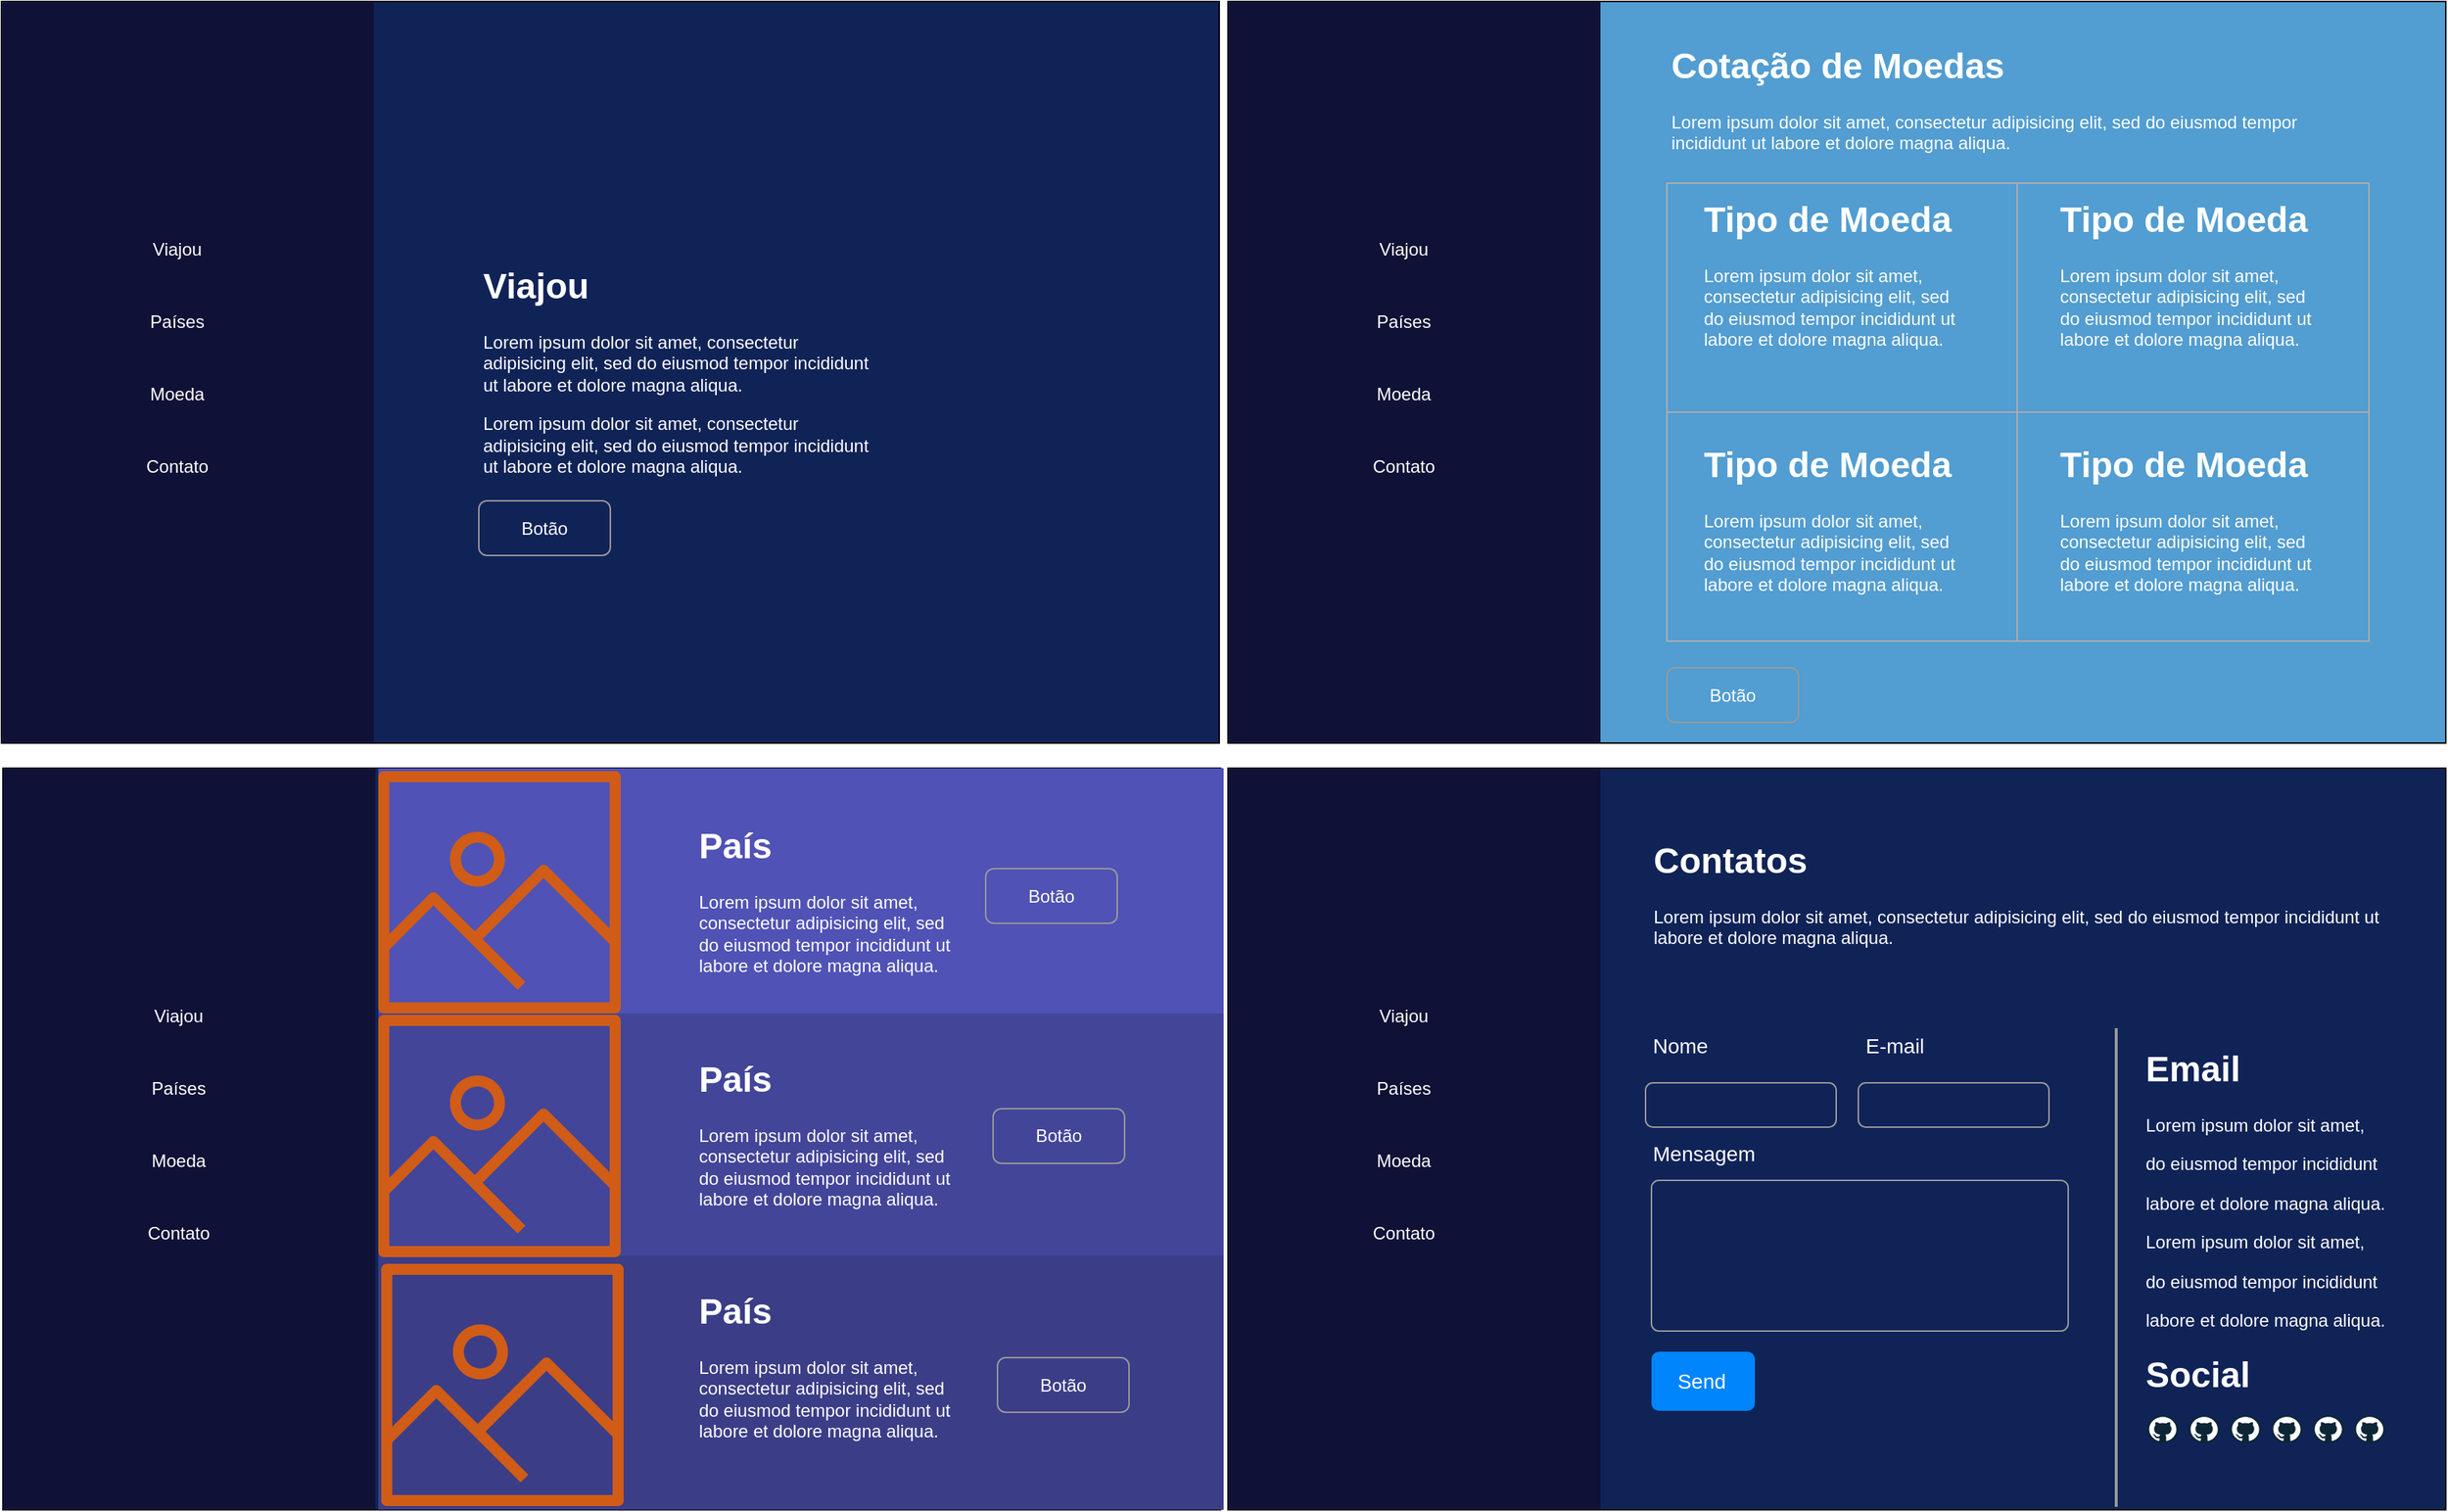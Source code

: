 <mxfile version="14.4.2" type="device"><diagram id="DPdQ1961pB9JAcrmFCQJ" name="Page-1"><mxGraphModel dx="868" dy="450" grid="0" gridSize="10" guides="1" tooltips="1" connect="1" arrows="1" fold="1" page="1" pageScale="1" pageWidth="827" pageHeight="1169" background="none" math="0" shadow="0"><root><mxCell id="0"/><mxCell id="1" parent="0"/><mxCell id="9rxOAmgRWL-efST8RnVm-1" value="" style="rounded=0;whiteSpace=wrap;html=1;fillColor=#102357;" parent="1" vertex="1"><mxGeometry y="5" width="824" height="502" as="geometry"/></mxCell><mxCell id="9rxOAmgRWL-efST8RnVm-2" value="" style="rounded=0;whiteSpace=wrap;html=1;fillColor=#101136;strokeColor=none;" parent="1" vertex="1"><mxGeometry y="5" width="252" height="502" as="geometry"/></mxCell><mxCell id="9rxOAmgRWL-efST8RnVm-3" value="Viajou" style="text;html=1;strokeColor=none;fillColor=none;align=center;verticalAlign=middle;whiteSpace=wrap;rounded=0;fontColor=#FFFFFF;" parent="1" vertex="1"><mxGeometry x="79" y="155" width="80" height="36" as="geometry"/></mxCell><mxCell id="9rxOAmgRWL-efST8RnVm-4" value="Países" style="text;html=1;strokeColor=none;fillColor=none;align=center;verticalAlign=middle;whiteSpace=wrap;rounded=0;fontColor=#FFFFFF;" parent="1" vertex="1"><mxGeometry x="79" y="204" width="80" height="36" as="geometry"/></mxCell><mxCell id="9rxOAmgRWL-efST8RnVm-5" value="Moeda" style="text;html=1;strokeColor=none;fillColor=none;align=center;verticalAlign=middle;whiteSpace=wrap;rounded=0;fontColor=#FFFFFF;" parent="1" vertex="1"><mxGeometry x="79" y="253" width="80" height="36" as="geometry"/></mxCell><mxCell id="9rxOAmgRWL-efST8RnVm-6" value="Contato" style="text;html=1;strokeColor=none;fillColor=none;align=center;verticalAlign=middle;whiteSpace=wrap;rounded=0;fontColor=#FFFFFF;" parent="1" vertex="1"><mxGeometry x="79" y="302" width="80" height="36" as="geometry"/></mxCell><mxCell id="9rxOAmgRWL-efST8RnVm-7" value="&lt;h1&gt;Viajou&lt;/h1&gt;&lt;p&gt;Lorem ipsum dolor sit amet, consectetur adipisicing elit, sed do eiusmod tempor incididunt ut labore et dolore magna aliqua.&lt;/p&gt;Lorem ipsum dolor sit amet, consectetur adipisicing elit, sed do eiusmod tempor incididunt ut labore et dolore magna aliqua." style="text;html=1;strokeColor=none;fillColor=none;spacing=5;spacingTop=-20;whiteSpace=wrap;overflow=hidden;rounded=0;fontColor=#FFFFFF;" parent="1" vertex="1"><mxGeometry x="321" y="178" width="275" height="177" as="geometry"/></mxCell><mxCell id="9rxOAmgRWL-efST8RnVm-8" value="Botão" style="rounded=1;whiteSpace=wrap;html=1;fontColor=#FFFFFF;fillColor=none;strokeWidth=1;strokeColor=#999999;" parent="1" vertex="1"><mxGeometry x="323" y="343" width="89" height="37" as="geometry"/></mxCell><mxCell id="9rxOAmgRWL-efST8RnVm-11" value="" style="rounded=0;whiteSpace=wrap;html=1;fillColor=#102357;" parent="1" vertex="1"><mxGeometry x="1" y="524" width="824" height="502" as="geometry"/></mxCell><mxCell id="9rxOAmgRWL-efST8RnVm-12" value="" style="rounded=0;whiteSpace=wrap;html=1;fillColor=#101136;strokeColor=none;" parent="1" vertex="1"><mxGeometry x="1" y="524" width="252" height="502" as="geometry"/></mxCell><mxCell id="9rxOAmgRWL-efST8RnVm-13" value="Viajou" style="text;html=1;strokeColor=none;fillColor=none;align=center;verticalAlign=middle;whiteSpace=wrap;rounded=0;fontColor=#FFFFFF;" parent="1" vertex="1"><mxGeometry x="80" y="674" width="80" height="36" as="geometry"/></mxCell><mxCell id="9rxOAmgRWL-efST8RnVm-14" value="Países" style="text;html=1;strokeColor=none;fillColor=none;align=center;verticalAlign=middle;whiteSpace=wrap;rounded=0;fontColor=#FFFFFF;" parent="1" vertex="1"><mxGeometry x="80" y="723" width="80" height="36" as="geometry"/></mxCell><mxCell id="9rxOAmgRWL-efST8RnVm-15" value="Moeda" style="text;html=1;strokeColor=none;fillColor=none;align=center;verticalAlign=middle;whiteSpace=wrap;rounded=0;fontColor=#FFFFFF;" parent="1" vertex="1"><mxGeometry x="80" y="772" width="80" height="36" as="geometry"/></mxCell><mxCell id="9rxOAmgRWL-efST8RnVm-16" value="Contato" style="text;html=1;strokeColor=none;fillColor=none;align=center;verticalAlign=middle;whiteSpace=wrap;rounded=0;fontColor=#FFFFFF;" parent="1" vertex="1"><mxGeometry x="80" y="821" width="80" height="36" as="geometry"/></mxCell><mxCell id="9rxOAmgRWL-efST8RnVm-17" value="" style="rounded=0;whiteSpace=wrap;html=1;strokeWidth=1;fontColor=#FFFFFF;fillColor=#5052b5;strokeColor=none;" parent="1" vertex="1"><mxGeometry x="255" y="524" width="572" height="166" as="geometry"/></mxCell><mxCell id="9rxOAmgRWL-efST8RnVm-18" value="" style="rounded=0;whiteSpace=wrap;html=1;strokeWidth=1;fontColor=#FFFFFF;fillColor=#434599;strokeColor=none;" parent="1" vertex="1"><mxGeometry x="255" y="690" width="572" height="166" as="geometry"/></mxCell><mxCell id="9rxOAmgRWL-efST8RnVm-19" value="" style="rounded=0;whiteSpace=wrap;html=1;strokeWidth=1;fontColor=#FFFFFF;strokeColor=none;fillColor=#3C3D87;" parent="1" vertex="1"><mxGeometry x="255" y="854" width="572" height="172" as="geometry"/></mxCell><mxCell id="9rxOAmgRWL-efST8RnVm-20" value="" style="outlineConnect=0;fontColor=#232F3E;gradientColor=none;fillColor=#D05C17;strokeColor=none;dashed=0;verticalLabelPosition=bottom;verticalAlign=top;align=center;html=1;fontSize=12;fontStyle=0;aspect=fixed;pointerEvents=1;shape=mxgraph.aws4.container_registry_image;" parent="1" vertex="1"><mxGeometry x="255" y="526" width="164" height="164" as="geometry"/></mxCell><mxCell id="9rxOAmgRWL-efST8RnVm-21" value="" style="outlineConnect=0;fontColor=#232F3E;gradientColor=none;fillColor=#D05C17;strokeColor=none;dashed=0;verticalLabelPosition=bottom;verticalAlign=top;align=center;html=1;fontSize=12;fontStyle=0;aspect=fixed;pointerEvents=1;shape=mxgraph.aws4.container_registry_image;" parent="1" vertex="1"><mxGeometry x="255" y="691" width="164" height="164" as="geometry"/></mxCell><mxCell id="9rxOAmgRWL-efST8RnVm-22" value="" style="outlineConnect=0;fontColor=#232F3E;gradientColor=none;fillColor=#D05C17;strokeColor=none;dashed=0;verticalLabelPosition=bottom;verticalAlign=top;align=center;html=1;fontSize=12;fontStyle=0;aspect=fixed;pointerEvents=1;shape=mxgraph.aws4.container_registry_image;" parent="1" vertex="1"><mxGeometry x="257" y="859.5" width="164" height="164" as="geometry"/></mxCell><mxCell id="9rxOAmgRWL-efST8RnVm-23" value="&lt;h1&gt;País&lt;/h1&gt;&lt;p&gt;Lorem ipsum dolor sit amet, consectetur adipisicing elit, sed do eiusmod tempor incididunt ut labore et dolore magna aliqua.&lt;/p&gt;" style="text;html=1;strokeColor=none;fillColor=none;spacing=5;spacingTop=-20;whiteSpace=wrap;overflow=hidden;rounded=0;fontColor=#FFFFFF;" parent="1" vertex="1"><mxGeometry x="467" y="557" width="190" height="120" as="geometry"/></mxCell><mxCell id="9rxOAmgRWL-efST8RnVm-26" value="&lt;h1&gt;País&lt;/h1&gt;&lt;p&gt;Lorem ipsum dolor sit amet, consectetur adipisicing elit, sed do eiusmod tempor incididunt ut labore et dolore magna aliqua.&lt;/p&gt;" style="text;html=1;strokeColor=none;fillColor=none;spacing=5;spacingTop=-20;whiteSpace=wrap;overflow=hidden;rounded=0;fontColor=#FFFFFF;" parent="1" vertex="1"><mxGeometry x="467" y="715" width="190" height="120" as="geometry"/></mxCell><mxCell id="9rxOAmgRWL-efST8RnVm-27" value="&lt;h1&gt;País&lt;/h1&gt;&lt;p&gt;Lorem ipsum dolor sit amet, consectetur adipisicing elit, sed do eiusmod tempor incididunt ut labore et dolore magna aliqua.&lt;/p&gt;" style="text;html=1;strokeColor=none;fillColor=none;spacing=5;spacingTop=-20;whiteSpace=wrap;overflow=hidden;rounded=0;fontColor=#FFFFFF;" parent="1" vertex="1"><mxGeometry x="467" y="872" width="190" height="120" as="geometry"/></mxCell><mxCell id="9rxOAmgRWL-efST8RnVm-28" value="Botão" style="rounded=1;whiteSpace=wrap;html=1;fontColor=#FFFFFF;fillColor=none;strokeWidth=1;strokeColor=#999999;" parent="1" vertex="1"><mxGeometry x="666" y="592" width="89" height="37" as="geometry"/></mxCell><mxCell id="9rxOAmgRWL-efST8RnVm-29" value="Botão" style="rounded=1;whiteSpace=wrap;html=1;fontColor=#FFFFFF;fillColor=none;strokeWidth=1;strokeColor=#999999;" parent="1" vertex="1"><mxGeometry x="671" y="754.5" width="89" height="37" as="geometry"/></mxCell><mxCell id="9rxOAmgRWL-efST8RnVm-30" value="Botão" style="rounded=1;whiteSpace=wrap;html=1;fontColor=#FFFFFF;fillColor=none;strokeWidth=1;strokeColor=#999999;" parent="1" vertex="1"><mxGeometry x="674" y="923" width="89" height="37" as="geometry"/></mxCell><mxCell id="9rxOAmgRWL-efST8RnVm-38" value="" style="rounded=0;whiteSpace=wrap;html=1;fillColor=#529DD1;" parent="1" vertex="1"><mxGeometry x="830" y="5" width="824" height="502" as="geometry"/></mxCell><mxCell id="9rxOAmgRWL-efST8RnVm-39" value="" style="rounded=0;whiteSpace=wrap;html=1;fillColor=#101136;strokeColor=none;" parent="1" vertex="1"><mxGeometry x="830" y="5" width="252" height="502" as="geometry"/></mxCell><mxCell id="9rxOAmgRWL-efST8RnVm-40" value="Contato" style="text;html=1;strokeColor=none;fillColor=none;align=center;verticalAlign=middle;whiteSpace=wrap;rounded=0;fontColor=#FFFFFF;" parent="1" vertex="1"><mxGeometry x="909" y="302" width="80" height="36" as="geometry"/></mxCell><mxCell id="9rxOAmgRWL-efST8RnVm-41" value="Moeda" style="text;html=1;strokeColor=none;fillColor=none;align=center;verticalAlign=middle;whiteSpace=wrap;rounded=0;fontColor=#FFFFFF;" parent="1" vertex="1"><mxGeometry x="909" y="253" width="80" height="36" as="geometry"/></mxCell><mxCell id="9rxOAmgRWL-efST8RnVm-42" value="Países" style="text;html=1;strokeColor=none;fillColor=none;align=center;verticalAlign=middle;whiteSpace=wrap;rounded=0;fontColor=#FFFFFF;" parent="1" vertex="1"><mxGeometry x="909" y="204" width="80" height="36" as="geometry"/></mxCell><mxCell id="9rxOAmgRWL-efST8RnVm-43" value="Viajou" style="text;html=1;strokeColor=none;fillColor=none;align=center;verticalAlign=middle;whiteSpace=wrap;rounded=0;fontColor=#FFFFFF;" parent="1" vertex="1"><mxGeometry x="909" y="155" width="80" height="36" as="geometry"/></mxCell><mxCell id="9rxOAmgRWL-efST8RnVm-44" value="&lt;h1&gt;Cotação de Moedas&lt;/h1&gt;&lt;p&gt;Lorem ipsum dolor sit amet, consectetur adipisicing elit, sed do eiusmod tempor incididunt ut labore et dolore magna aliqua.&lt;/p&gt;" style="text;html=1;strokeColor=none;fillColor=none;spacing=5;spacingTop=-20;whiteSpace=wrap;overflow=hidden;rounded=0;fontColor=#FFFFFF;" parent="1" vertex="1"><mxGeometry x="1125" y="29" width="465" height="102" as="geometry"/></mxCell><mxCell id="9rxOAmgRWL-efST8RnVm-72" value="" style="rounded=0;whiteSpace=wrap;html=1;strokeColor=#ADADAD;strokeWidth=1;fillColor=#529DD1;fontColor=#FFFFFF;" parent="1" vertex="1"><mxGeometry x="1127" y="128" width="475" height="309" as="geometry"/></mxCell><mxCell id="9rxOAmgRWL-efST8RnVm-78" value="" style="rounded=0;whiteSpace=wrap;html=1;strokeColor=#ADADAD;strokeWidth=1;fillColor=#529DD1;fontColor=#FFFFFF;" parent="1" vertex="1"><mxGeometry x="1363" y="283" width="239" height="155" as="geometry"/></mxCell><mxCell id="9rxOAmgRWL-efST8RnVm-79" value="" style="rounded=0;whiteSpace=wrap;html=1;strokeColor=#ADADAD;strokeWidth=1;fillColor=#529DD1;fontColor=#FFFFFF;" parent="1" vertex="1"><mxGeometry x="1127" y="283" width="237" height="155" as="geometry"/></mxCell><mxCell id="9rxOAmgRWL-efST8RnVm-80" value="" style="rounded=0;whiteSpace=wrap;html=1;strokeColor=#ADADAD;strokeWidth=1;fillColor=#529DD1;fontColor=#FFFFFF;" parent="1" vertex="1"><mxGeometry x="1127" y="128" width="237" height="155" as="geometry"/></mxCell><mxCell id="9rxOAmgRWL-efST8RnVm-81" value="" style="rounded=0;whiteSpace=wrap;html=1;strokeColor=#ADADAD;strokeWidth=1;fillColor=#529DD1;fontColor=#FFFFFF;" parent="1" vertex="1"><mxGeometry x="1364" y="128" width="238" height="155" as="geometry"/></mxCell><mxCell id="9rxOAmgRWL-efST8RnVm-84" value="&lt;h1&gt;Tipo de Moeda&lt;/h1&gt;&lt;p&gt;Lorem ipsum dolor sit amet, consectetur adipisicing elit, sed do eiusmod tempor incididunt ut labore et dolore magna aliqua.&lt;/p&gt;" style="text;html=1;strokeColor=none;fillColor=none;spacing=5;spacingTop=-20;whiteSpace=wrap;overflow=hidden;rounded=0;fontColor=#FFFFFF;" parent="1" vertex="1"><mxGeometry x="1147" y="133" width="190" height="120" as="geometry"/></mxCell><mxCell id="9rxOAmgRWL-efST8RnVm-85" value="&lt;h1&gt;Tipo de Moeda&lt;/h1&gt;&lt;p&gt;Lorem ipsum dolor sit amet, consectetur adipisicing elit, sed do eiusmod tempor incididunt ut labore et dolore magna aliqua.&lt;/p&gt;" style="text;html=1;strokeColor=none;fillColor=none;spacing=5;spacingTop=-20;whiteSpace=wrap;overflow=hidden;rounded=0;fontColor=#FFFFFF;" parent="1" vertex="1"><mxGeometry x="1387.5" y="133" width="190" height="120" as="geometry"/></mxCell><mxCell id="9rxOAmgRWL-efST8RnVm-86" value="&lt;h1&gt;Tipo de Moeda&lt;/h1&gt;&lt;p&gt;Lorem ipsum dolor sit amet, consectetur adipisicing elit, sed do eiusmod tempor incididunt ut labore et dolore magna aliqua.&lt;/p&gt;" style="text;html=1;strokeColor=none;fillColor=none;spacing=5;spacingTop=-20;whiteSpace=wrap;overflow=hidden;rounded=0;fontColor=#FFFFFF;" parent="1" vertex="1"><mxGeometry x="1147" y="298.5" width="190" height="120" as="geometry"/></mxCell><mxCell id="9rxOAmgRWL-efST8RnVm-87" value="&lt;h1&gt;Tipo de Moeda&lt;/h1&gt;&lt;p&gt;Lorem ipsum dolor sit amet, consectetur adipisicing elit, sed do eiusmod tempor incididunt ut labore et dolore magna aliqua.&lt;/p&gt;" style="text;html=1;strokeColor=none;fillColor=none;spacing=5;spacingTop=-20;whiteSpace=wrap;overflow=hidden;rounded=0;fontColor=#FFFFFF;" parent="1" vertex="1"><mxGeometry x="1387.5" y="298.5" width="190" height="120" as="geometry"/></mxCell><mxCell id="9rxOAmgRWL-efST8RnVm-88" value="Botão" style="rounded=1;whiteSpace=wrap;html=1;fontColor=#FFFFFF;fillColor=none;strokeWidth=1;strokeColor=#999999;" parent="1" vertex="1"><mxGeometry x="1127" y="456" width="89" height="37" as="geometry"/></mxCell><mxCell id="9rxOAmgRWL-efST8RnVm-128" value="" style="rounded=0;whiteSpace=wrap;html=1;fillColor=#102357;" parent="1" vertex="1"><mxGeometry x="830" y="524" width="824" height="502" as="geometry"/></mxCell><mxCell id="9rxOAmgRWL-efST8RnVm-129" value="" style="rounded=0;whiteSpace=wrap;html=1;fillColor=#101136;strokeColor=none;" parent="1" vertex="1"><mxGeometry x="830" y="524" width="252" height="502" as="geometry"/></mxCell><mxCell id="9rxOAmgRWL-efST8RnVm-130" value="Viajou" style="text;html=1;strokeColor=none;fillColor=none;align=center;verticalAlign=middle;whiteSpace=wrap;rounded=0;fontColor=#FFFFFF;" parent="1" vertex="1"><mxGeometry x="909" y="674" width="80" height="36" as="geometry"/></mxCell><mxCell id="9rxOAmgRWL-efST8RnVm-131" value="Países" style="text;html=1;strokeColor=none;fillColor=none;align=center;verticalAlign=middle;whiteSpace=wrap;rounded=0;fontColor=#FFFFFF;" parent="1" vertex="1"><mxGeometry x="909" y="723" width="80" height="36" as="geometry"/></mxCell><mxCell id="9rxOAmgRWL-efST8RnVm-132" value="Moeda" style="text;html=1;strokeColor=none;fillColor=none;align=center;verticalAlign=middle;whiteSpace=wrap;rounded=0;fontColor=#FFFFFF;" parent="1" vertex="1"><mxGeometry x="909" y="772" width="80" height="36" as="geometry"/></mxCell><mxCell id="9rxOAmgRWL-efST8RnVm-133" value="Contato" style="text;html=1;strokeColor=none;fillColor=none;align=center;verticalAlign=middle;whiteSpace=wrap;rounded=0;fontColor=#FFFFFF;" parent="1" vertex="1"><mxGeometry x="909" y="821" width="80" height="36" as="geometry"/></mxCell><mxCell id="9rxOAmgRWL-efST8RnVm-134" value="&lt;h1&gt;Contatos&lt;/h1&gt;&lt;p&gt;Lorem ipsum dolor sit amet, consectetur adipisicing elit, sed do eiusmod tempor incididunt ut labore et dolore magna aliqua.&lt;/p&gt;" style="text;html=1;strokeColor=none;fillColor=none;spacing=5;spacingTop=-20;whiteSpace=wrap;overflow=hidden;rounded=0;fontColor=#FFFFFF;" parent="1" vertex="1"><mxGeometry x="1112.5" y="567" width="523.5" height="107" as="geometry"/></mxCell><mxCell id="9rxOAmgRWL-efST8RnVm-159" value="E-mail " style="fillColor=none;strokeColor=none;align=left;fontSize=14;fontColor=#FFFFFF;" parent="1" vertex="1"><mxGeometry width="46" height="40" relative="1" as="geometry"><mxPoint x="1259.5" y="691" as="offset"/></mxGeometry></mxCell><mxCell id="9rxOAmgRWL-efST8RnVm-160" value="" style="html=1;shadow=0;dashed=0;shape=mxgraph.bootstrap.rrect;rSize=5;fillColor=none;strokeColor=#999999;align=left;spacing=15;fontSize=14;fontColor=#6C767D;" parent="1" vertex="1"><mxGeometry width="129" height="30" relative="1" as="geometry"><mxPoint x="1256.5" y="737" as="offset"/></mxGeometry></mxCell><mxCell id="9rxOAmgRWL-efST8RnVm-163" value="" style="html=1;shadow=0;dashed=0;shape=mxgraph.bootstrap.rrect;rSize=5;fillColor=none;strokeColor=#999999;align=left;spacing=15;fontSize=14;fontColor=#6C767D;" parent="1" vertex="1"><mxGeometry width="282" height="102" relative="1" as="geometry"><mxPoint x="1116.5" y="803" as="offset"/></mxGeometry></mxCell><mxCell id="9rxOAmgRWL-efST8RnVm-165" value="Send&amp;nbsp;" style="html=1;shadow=0;dashed=0;shape=mxgraph.bootstrap.rrect;rSize=5;fillColor=#0085FC;strokeColor=none;align=center;fontSize=14;fontColor=#FFFFFF;" parent="1" vertex="1"><mxGeometry width="70" height="40" relative="1" as="geometry"><mxPoint x="1116.5" y="919" as="offset"/></mxGeometry></mxCell><mxCell id="9rxOAmgRWL-efST8RnVm-166" value="Nome" style="fillColor=none;strokeColor=none;align=left;fontSize=14;fontColor=#FFFFFF;" parent="1" vertex="1"><mxGeometry width="46" height="40" relative="1" as="geometry"><mxPoint x="1115.5" y="691" as="offset"/></mxGeometry></mxCell><mxCell id="9rxOAmgRWL-efST8RnVm-167" value="" style="html=1;shadow=0;dashed=0;shape=mxgraph.bootstrap.rrect;rSize=5;fillColor=none;strokeColor=#999999;align=left;spacing=15;fontSize=14;fontColor=#6C767D;" parent="1" vertex="1"><mxGeometry width="129" height="30" relative="1" as="geometry"><mxPoint x="1112.5" y="737" as="offset"/></mxGeometry></mxCell><mxCell id="qOAByz87m7IIT5c3dWPF-1" value="Mensagem" style="fillColor=none;strokeColor=none;align=left;fontSize=14;fontColor=#FFFFFF;" parent="1" vertex="1"><mxGeometry width="85" height="34" relative="1" as="geometry"><mxPoint x="1115.5" y="767" as="offset"/></mxGeometry></mxCell><mxCell id="qOAByz87m7IIT5c3dWPF-4" value="" style="line;strokeWidth=2;direction=south;html=1;fillColor=none;strokeColor=#999999;" parent="1" vertex="1"><mxGeometry x="1426" y="700" width="10" height="324" as="geometry"/></mxCell><mxCell id="qOAByz87m7IIT5c3dWPF-6" value="&lt;h1&gt;&lt;font color=&quot;#ffffff&quot;&gt;Email&lt;/font&gt;&lt;/h1&gt;&lt;p&gt;&lt;font color=&quot;#ffffff&quot;&gt;Lorem ipsum dolor sit amet,&lt;/font&gt;&lt;/p&gt;&lt;p&gt;&lt;span style=&quot;color: rgb(255 , 255 , 255)&quot;&gt;do eiusmod tempor incididunt&amp;nbsp;&lt;/span&gt;&lt;/p&gt;&lt;p&gt;&lt;span style=&quot;color: rgb(255 , 255 , 255)&quot;&gt;labore et dolore magna aliqua.&lt;/span&gt;&lt;/p&gt;&lt;p&gt;&lt;font color=&quot;#ffffff&quot;&gt;Lorem ipsum dolor sit amet,&lt;/font&gt;&lt;/p&gt;&lt;p&gt;&lt;span style=&quot;color: rgb(255 , 255 , 255)&quot;&gt;do eiusmod tempor incididunt&amp;nbsp;&lt;/span&gt;&lt;/p&gt;&lt;p&gt;&lt;span style=&quot;color: rgb(255 , 255 , 255)&quot;&gt;labore et dolore magna aliqua.&lt;/span&gt;&lt;/p&gt;&lt;h1&gt;&lt;font color=&quot;#ffffff&quot;&gt;Social&lt;/font&gt;&lt;/h1&gt;&lt;div&gt;&lt;font color=&quot;#ffffff&quot;&gt;&lt;br&gt;&lt;/font&gt;&lt;/div&gt;&lt;p&gt;&lt;font color=&quot;#ffffff&quot;&gt;&lt;br&gt;&lt;/font&gt;&lt;/p&gt;&lt;h1&gt;&lt;br&gt;&lt;/h1&gt;" style="text;html=1;strokeColor=none;fillColor=none;spacing=5;spacingTop=-20;whiteSpace=wrap;overflow=hidden;rounded=0;" parent="1" vertex="1"><mxGeometry x="1446" y="708" width="190" height="315" as="geometry"/></mxCell><mxCell id="qOAByz87m7IIT5c3dWPF-7" value="" style="dashed=0;outlineConnect=0;html=1;align=center;labelPosition=center;verticalLabelPosition=bottom;verticalAlign=top;shape=mxgraph.weblogos.github;strokeColor=#999999;fillColor=none;" parent="1" vertex="1"><mxGeometry x="1452" y="962" width="21" height="19" as="geometry"/></mxCell><mxCell id="qOAByz87m7IIT5c3dWPF-13" value="" style="dashed=0;outlineConnect=0;html=1;align=center;labelPosition=center;verticalLabelPosition=bottom;verticalAlign=top;shape=mxgraph.weblogos.github;strokeColor=#999999;fillColor=none;" parent="1" vertex="1"><mxGeometry x="1480" y="962" width="21" height="19" as="geometry"/></mxCell><mxCell id="qOAByz87m7IIT5c3dWPF-16" value="" style="dashed=0;outlineConnect=0;html=1;align=center;labelPosition=center;verticalLabelPosition=bottom;verticalAlign=top;shape=mxgraph.weblogos.github;strokeColor=#999999;fillColor=none;" parent="1" vertex="1"><mxGeometry x="1536" y="962" width="21" height="19" as="geometry"/></mxCell><mxCell id="qOAByz87m7IIT5c3dWPF-17" value="" style="dashed=0;outlineConnect=0;html=1;align=center;labelPosition=center;verticalLabelPosition=bottom;verticalAlign=top;shape=mxgraph.weblogos.github;strokeColor=#999999;fillColor=none;" parent="1" vertex="1"><mxGeometry x="1508" y="962" width="21" height="19" as="geometry"/></mxCell><mxCell id="qOAByz87m7IIT5c3dWPF-18" value="" style="dashed=0;outlineConnect=0;html=1;align=center;labelPosition=center;verticalLabelPosition=bottom;verticalAlign=top;shape=mxgraph.weblogos.github;strokeColor=#999999;fillColor=none;" parent="1" vertex="1"><mxGeometry x="1592" y="962" width="21" height="19" as="geometry"/></mxCell><mxCell id="qOAByz87m7IIT5c3dWPF-19" value="" style="dashed=0;outlineConnect=0;html=1;align=center;labelPosition=center;verticalLabelPosition=bottom;verticalAlign=top;shape=mxgraph.weblogos.github;strokeColor=#999999;fillColor=none;" parent="1" vertex="1"><mxGeometry x="1564" y="962" width="21" height="19" as="geometry"/></mxCell></root></mxGraphModel></diagram></mxfile>